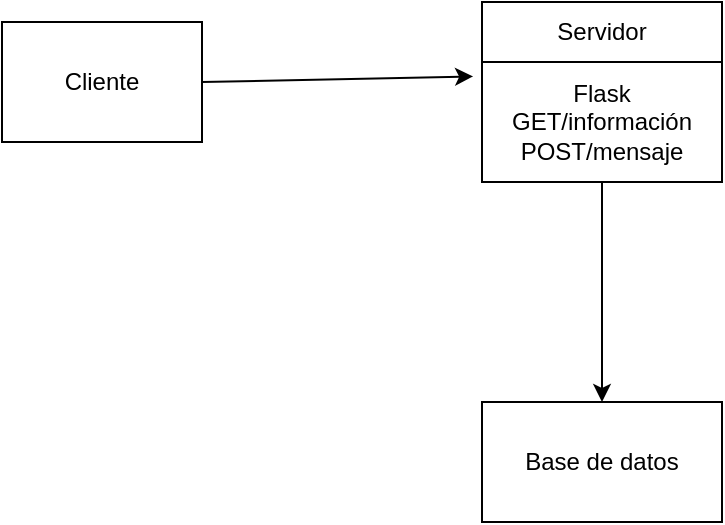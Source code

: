 <mxfile version="26.2.13">
  <diagram name="Página-1" id="Qjq0_GBiRZqhu4_xsG6y">
    <mxGraphModel dx="1044" dy="623" grid="1" gridSize="10" guides="1" tooltips="1" connect="1" arrows="1" fold="1" page="1" pageScale="1" pageWidth="827" pageHeight="1169" math="0" shadow="0">
      <root>
        <mxCell id="0" />
        <mxCell id="1" parent="0" />
        <mxCell id="RdMZLgC01zXZGyAZc18W-1" value="Cliente" style="rounded=0;whiteSpace=wrap;html=1;" vertex="1" parent="1">
          <mxGeometry x="140" y="170" width="100" height="60" as="geometry" />
        </mxCell>
        <mxCell id="RdMZLgC01zXZGyAZc18W-4" value="Servidor" style="rounded=0;whiteSpace=wrap;html=1;" vertex="1" parent="1">
          <mxGeometry x="380" y="160" width="120" height="30" as="geometry" />
        </mxCell>
        <mxCell id="RdMZLgC01zXZGyAZc18W-5" value="Flask&lt;div&gt;GET/información&lt;/div&gt;&lt;div&gt;POST/mensaje&lt;/div&gt;" style="rounded=0;whiteSpace=wrap;html=1;" vertex="1" parent="1">
          <mxGeometry x="380" y="190" width="120" height="60" as="geometry" />
        </mxCell>
        <mxCell id="RdMZLgC01zXZGyAZc18W-6" value="" style="endArrow=classic;html=1;rounded=0;exitX=1;exitY=0.5;exitDx=0;exitDy=0;entryX=-0.037;entryY=0.12;entryDx=0;entryDy=0;entryPerimeter=0;" edge="1" parent="1" source="RdMZLgC01zXZGyAZc18W-1" target="RdMZLgC01zXZGyAZc18W-5">
          <mxGeometry width="50" height="50" relative="1" as="geometry">
            <mxPoint x="390" y="350" as="sourcePoint" />
            <mxPoint x="440" y="300" as="targetPoint" />
          </mxGeometry>
        </mxCell>
        <mxCell id="RdMZLgC01zXZGyAZc18W-7" value="" style="endArrow=classic;html=1;rounded=0;exitX=0.5;exitY=1;exitDx=0;exitDy=0;" edge="1" parent="1" source="RdMZLgC01zXZGyAZc18W-5">
          <mxGeometry width="50" height="50" relative="1" as="geometry">
            <mxPoint x="390" y="350" as="sourcePoint" />
            <mxPoint x="440" y="360" as="targetPoint" />
          </mxGeometry>
        </mxCell>
        <mxCell id="RdMZLgC01zXZGyAZc18W-8" value="Base de datos" style="rounded=0;whiteSpace=wrap;html=1;" vertex="1" parent="1">
          <mxGeometry x="380" y="360" width="120" height="60" as="geometry" />
        </mxCell>
      </root>
    </mxGraphModel>
  </diagram>
</mxfile>
